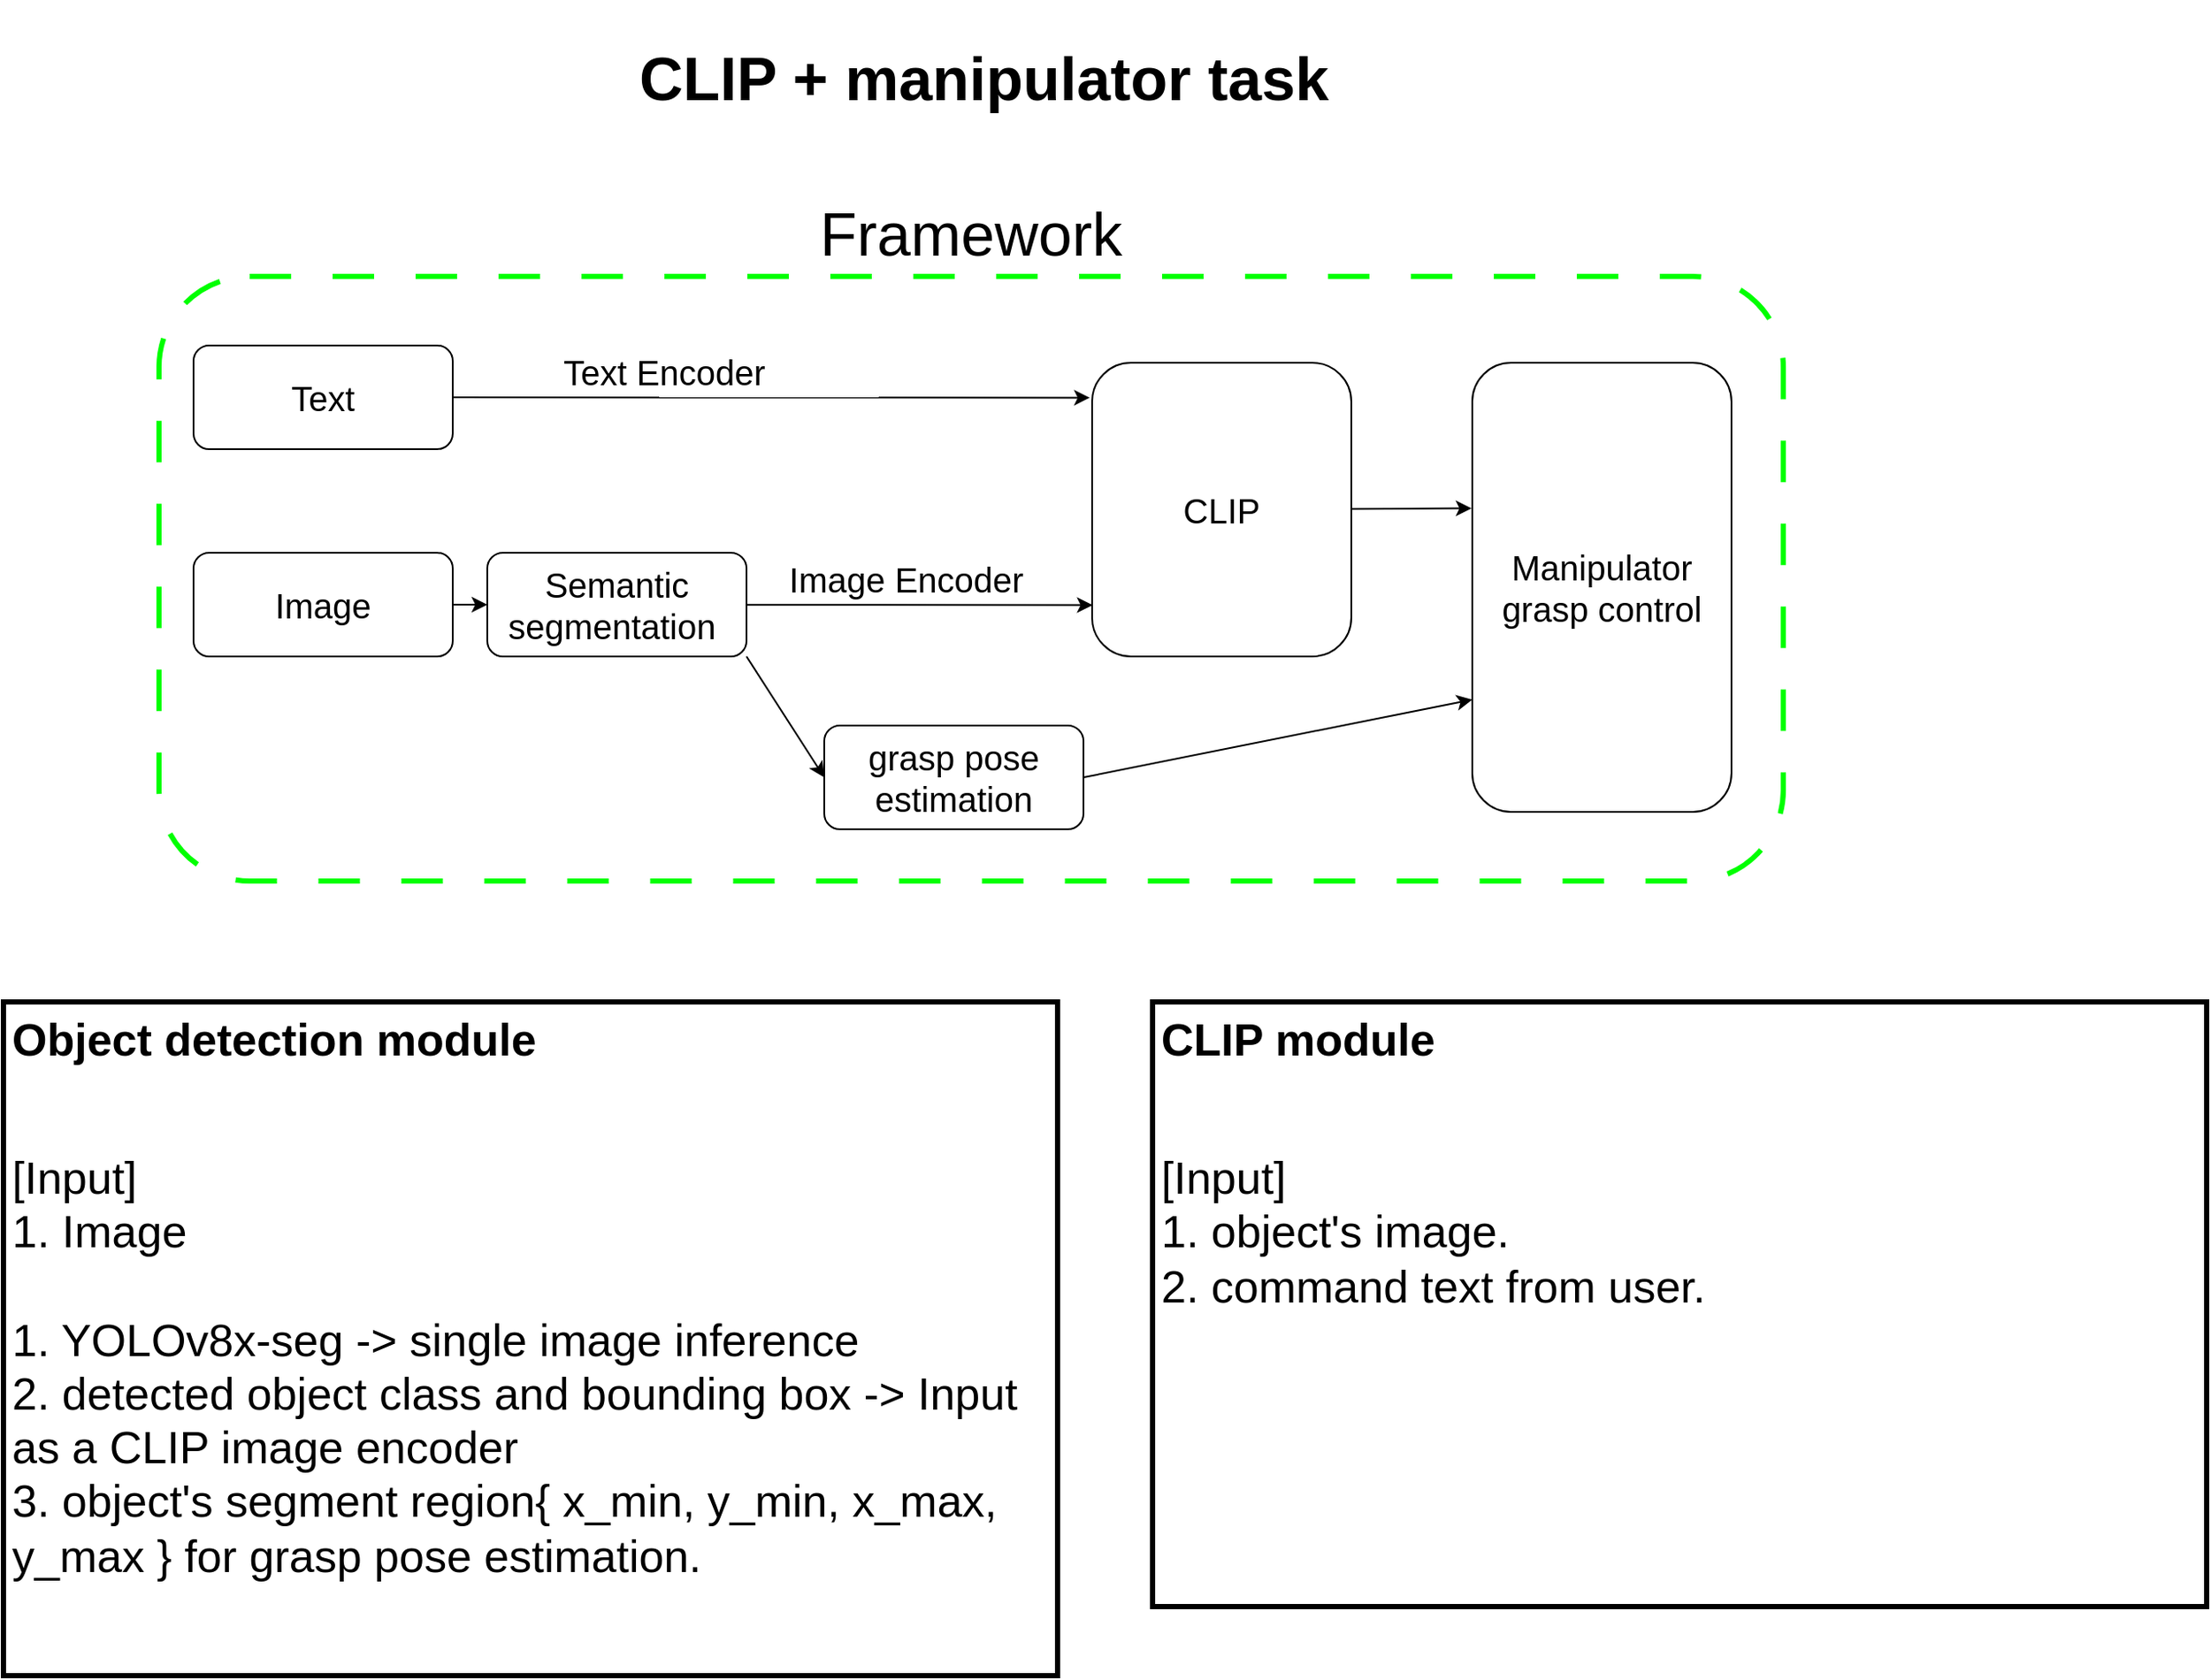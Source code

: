 <mxfile>
    <diagram id="itwEEHI4764aP0672Tki" name="Page-1">
        <mxGraphModel dx="2725" dy="1333" grid="1" gridSize="10" guides="1" tooltips="1" connect="1" arrows="1" fold="1" page="1" pageScale="1" pageWidth="850" pageHeight="1100" math="0" shadow="0">
            <root>
                <mxCell id="0"/>
                <mxCell id="1" parent="0"/>
                <mxCell id="2" value="CLIP + manipulator task" style="text;html=1;strokeColor=none;fillColor=none;align=center;verticalAlign=middle;whiteSpace=wrap;rounded=0;fontSize=35;fontStyle=1;spacing=3;" vertex="1" parent="1">
                    <mxGeometry x="250" y="10" width="435" height="90" as="geometry"/>
                </mxCell>
                <mxCell id="30" value="" style="group" vertex="1" connectable="0" parent="1">
                    <mxGeometry x="-10" y="130" width="940" height="390" as="geometry"/>
                </mxCell>
                <mxCell id="3" value="Semantic segmentation&amp;nbsp;" style="rounded=1;whiteSpace=wrap;html=1;fontSize=20;" vertex="1" parent="30">
                    <mxGeometry x="190" y="200" width="150" height="60" as="geometry"/>
                </mxCell>
                <mxCell id="4" value="Text" style="rounded=1;whiteSpace=wrap;html=1;fontSize=20;" vertex="1" parent="30">
                    <mxGeometry x="20" y="80" width="150" height="60" as="geometry"/>
                </mxCell>
                <mxCell id="5" value="CLIP" style="rounded=1;whiteSpace=wrap;html=1;fontSize=20;" vertex="1" parent="30">
                    <mxGeometry x="540" y="90" width="150" height="170" as="geometry"/>
                </mxCell>
                <mxCell id="18" style="edgeStyle=none;html=1;entryX=0.002;entryY=0.825;entryDx=0;entryDy=0;entryPerimeter=0;fontSize=20;" edge="1" parent="30" source="3" target="5">
                    <mxGeometry relative="1" as="geometry"/>
                </mxCell>
                <mxCell id="17" style="edgeStyle=none;html=1;entryX=-0.009;entryY=0.119;entryDx=0;entryDy=0;entryPerimeter=0;fontSize=20;" edge="1" parent="30" source="4" target="5">
                    <mxGeometry relative="1" as="geometry"/>
                </mxCell>
                <mxCell id="9" style="edgeStyle=none;html=1;fontSize=20;" edge="1" parent="30" source="6" target="3">
                    <mxGeometry relative="1" as="geometry"/>
                </mxCell>
                <mxCell id="6" value="Image" style="rounded=1;whiteSpace=wrap;html=1;fontSize=20;" vertex="1" parent="30">
                    <mxGeometry x="20" y="200" width="150" height="60" as="geometry"/>
                </mxCell>
                <mxCell id="11" value="Text Encoder" style="text;html=1;strokeColor=none;fillColor=none;align=center;verticalAlign=middle;whiteSpace=wrap;rounded=0;fontSize=20;rotation=0;" vertex="1" parent="30">
                    <mxGeometry x="200" y="80" width="185" height="30" as="geometry"/>
                </mxCell>
                <mxCell id="13" value="grasp pose estimation" style="rounded=1;whiteSpace=wrap;html=1;fontSize=20;" vertex="1" parent="30">
                    <mxGeometry x="385" y="300" width="150" height="60" as="geometry"/>
                </mxCell>
                <mxCell id="20" style="edgeStyle=none;html=1;exitX=1;exitY=1;exitDx=0;exitDy=0;entryX=0;entryY=0.5;entryDx=0;entryDy=0;fontSize=20;" edge="1" parent="30" source="3" target="13">
                    <mxGeometry relative="1" as="geometry"/>
                </mxCell>
                <mxCell id="19" value="Image Encoder" style="text;html=1;strokeColor=none;fillColor=none;align=center;verticalAlign=middle;whiteSpace=wrap;rounded=0;fontSize=20;rotation=0;" vertex="1" parent="30">
                    <mxGeometry x="340" y="200" width="185" height="30" as="geometry"/>
                </mxCell>
                <mxCell id="23" value="Manipulator&lt;br&gt;grasp control" style="rounded=1;whiteSpace=wrap;html=1;fontSize=20;" vertex="1" parent="30">
                    <mxGeometry x="760" y="90" width="150" height="260" as="geometry"/>
                </mxCell>
                <mxCell id="24" style="edgeStyle=none;html=1;entryX=-0.003;entryY=0.324;entryDx=0;entryDy=0;entryPerimeter=0;fontSize=20;" edge="1" parent="30" source="5" target="23">
                    <mxGeometry relative="1" as="geometry"/>
                </mxCell>
                <mxCell id="25" style="edgeStyle=none;html=1;exitX=1;exitY=0.5;exitDx=0;exitDy=0;entryX=0;entryY=0.75;entryDx=0;entryDy=0;fontSize=20;" edge="1" parent="30" source="13" target="23">
                    <mxGeometry relative="1" as="geometry"/>
                </mxCell>
                <mxCell id="27" value="Framework" style="text;html=1;strokeColor=none;fillColor=none;align=center;verticalAlign=middle;whiteSpace=wrap;rounded=0;fontSize=35;" vertex="1" parent="30">
                    <mxGeometry x="360" width="220" height="30" as="geometry"/>
                </mxCell>
                <mxCell id="29" value="" style="rounded=1;whiteSpace=wrap;html=1;fontSize=35;labelBackgroundColor=none;fillColor=none;dashed=1;dashPattern=8 8;strokeWidth=3;strokeColor=#00FF00;" vertex="1" parent="30">
                    <mxGeometry y="40" width="940" height="350" as="geometry"/>
                </mxCell>
                <mxCell id="31" value="&lt;h1 style=&quot;font-size: 26px;&quot;&gt;Object detection module&lt;/h1&gt;&lt;div&gt;&lt;br&gt;&lt;/div&gt;&lt;div&gt;[Input]&lt;/div&gt;&lt;div&gt;1. Image&lt;/div&gt;&lt;div&gt;&lt;br&gt;&lt;/div&gt;&lt;div&gt;1. YOLOv8x-seg -&amp;gt; single image inference&lt;/div&gt;&lt;div&gt;2. detected object class and bounding box -&amp;gt; Input as a CLIP image encoder&lt;/div&gt;&lt;div&gt;3. object's segment region{ x_min, y_min, x_max, y_max } for grasp pose estimation.&lt;/div&gt;" style="text;html=1;strokeColor=default;fillColor=none;spacing=5;spacingTop=-20;whiteSpace=wrap;overflow=hidden;rounded=0;labelBackgroundColor=none;strokeWidth=3;fontSize=26;verticalAlign=top;" vertex="1" parent="1">
                    <mxGeometry x="-100" y="590" width="610" height="390" as="geometry"/>
                </mxCell>
                <mxCell id="32" value="&lt;h1 style=&quot;font-size: 26px;&quot;&gt;CLIP module&lt;/h1&gt;&lt;div&gt;&lt;br&gt;&lt;/div&gt;&lt;div&gt;[Input]&lt;/div&gt;&lt;div&gt;1. object's image.&amp;nbsp;&lt;/div&gt;&lt;div&gt;2. command text from user.&lt;/div&gt;" style="text;html=1;strokeColor=default;fillColor=none;spacing=5;spacingTop=-20;whiteSpace=wrap;overflow=hidden;rounded=0;labelBackgroundColor=none;strokeWidth=3;fontSize=26;" vertex="1" parent="1">
                    <mxGeometry x="565" y="590" width="610" height="350" as="geometry"/>
                </mxCell>
            </root>
        </mxGraphModel>
    </diagram>
</mxfile>